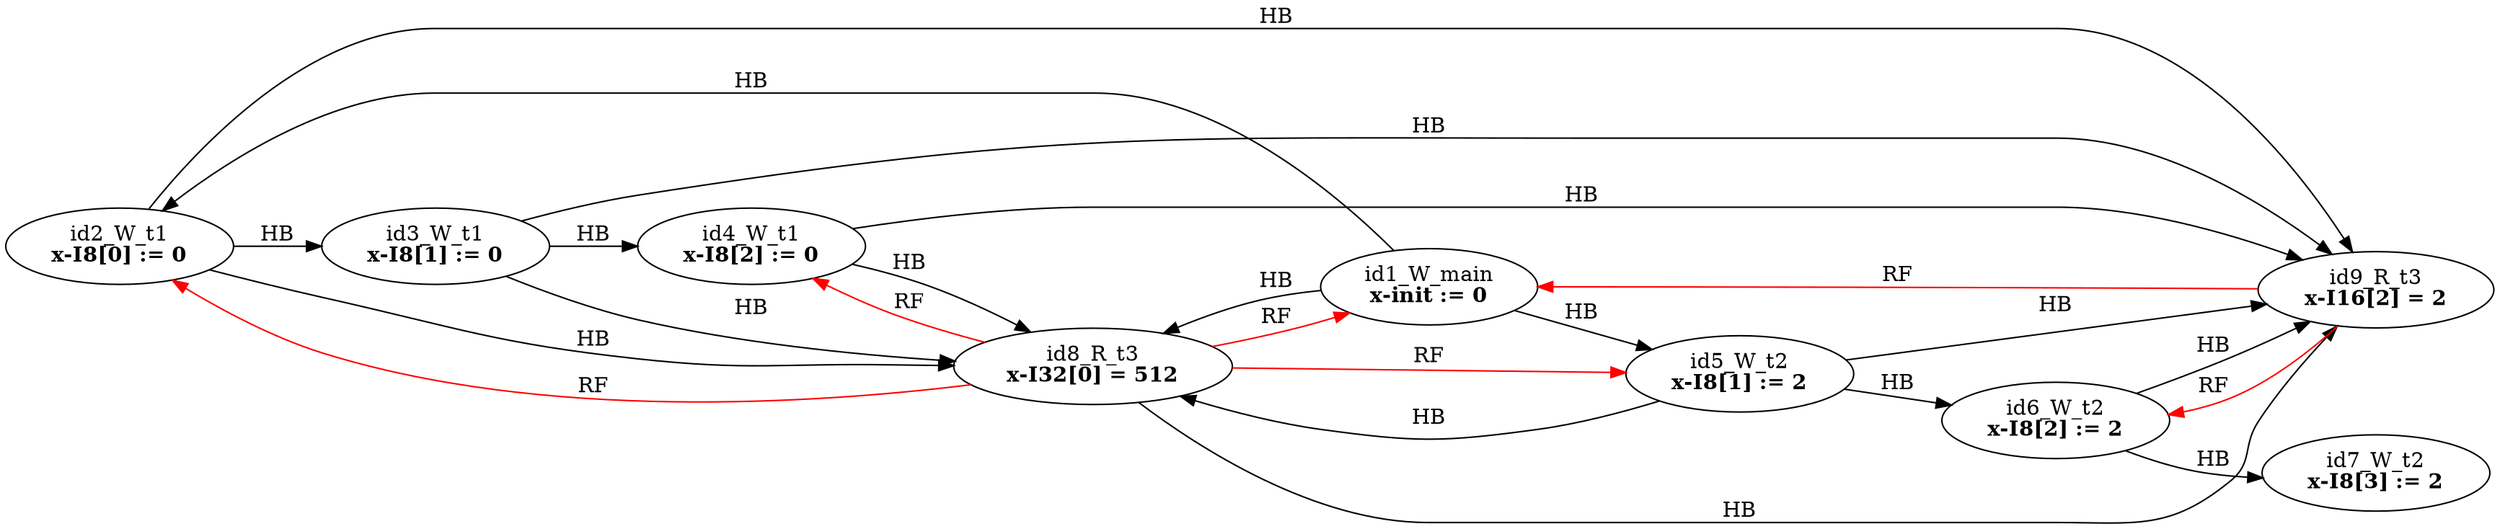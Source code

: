 digraph memory_model {
rankdir=LR;
splines=true; esep=0.5;
id2_W_t1 -> id3_W_t1 [label = "HB", color="black"];
id3_W_t1 -> id4_W_t1 [label = "HB", color="black"];
id5_W_t2 -> id6_W_t2 [label = "HB", color="black"];
id6_W_t2 -> id7_W_t2 [label = "HB", color="black"];
id8_R_t3 -> id9_R_t3 [label = "HB", color="black"];
id1_W_main -> id2_W_t1 [label = "HB", color="black"];
id1_W_main -> id5_W_t2 [label = "HB", color="black"];
id1_W_main -> id8_R_t3 [label = "HB", color="black"];
id2_W_t1 -> id8_R_t3 [label = "HB", color="black"];
id2_W_t1 -> id9_R_t3 [label = "HB", color="black"];
id3_W_t1 -> id8_R_t3 [label = "HB", color="black"];
id3_W_t1 -> id9_R_t3 [label = "HB", color="black"];
id4_W_t1 -> id8_R_t3 [label = "HB", color="black"];
id4_W_t1 -> id9_R_t3 [label = "HB", color="black"];
id5_W_t2 -> id8_R_t3 [label = "HB", color="black"];
id5_W_t2 -> id9_R_t3 [label = "HB", color="black"];
id6_W_t2 -> id9_R_t3 [label = "HB", color="black"];
id8_R_t3 -> id1_W_main [label = "RF", color="red"];
id8_R_t3 -> id2_W_t1 [label = "RF", color="red"];
id8_R_t3 -> id4_W_t1 [label = "RF", color="red"];
id8_R_t3 -> id5_W_t2 [label = "RF", color="red"];
id9_R_t3 -> id1_W_main [label = "RF", color="red"];
id9_R_t3 -> id6_W_t2 [label = "RF", color="red"];
id1_W_main [label=<id1_W_main<br/><B>x-init := 0</B>>, pos="5.0,6!"]
id2_W_t1 [label=<id2_W_t1<br/><B>x-I8[0] := 0</B>>, pos="0,4!"]
id3_W_t1 [label=<id3_W_t1<br/><B>x-I8[1] := 0</B>>, pos="0,2!"]
id4_W_t1 [label=<id4_W_t1<br/><B>x-I8[2] := 0</B>>, pos="0,0!"]
id5_W_t2 [label=<id5_W_t2<br/><B>x-I8[1] := 2</B>>, pos="5,4!"]
id6_W_t2 [label=<id6_W_t2<br/><B>x-I8[2] := 2</B>>, pos="5,2!"]
id7_W_t2 [label=<id7_W_t2<br/><B>x-I8[3] := 2</B>>, pos="5,0!"]
id8_R_t3 [label=<id8_R_t3<br/><B>x-I32[0] = 512</B>>, pos="10,4!"]
id9_R_t3 [label=<id9_R_t3<br/><B>x-I16[2] = 2</B>>, pos="10,2!"]
}